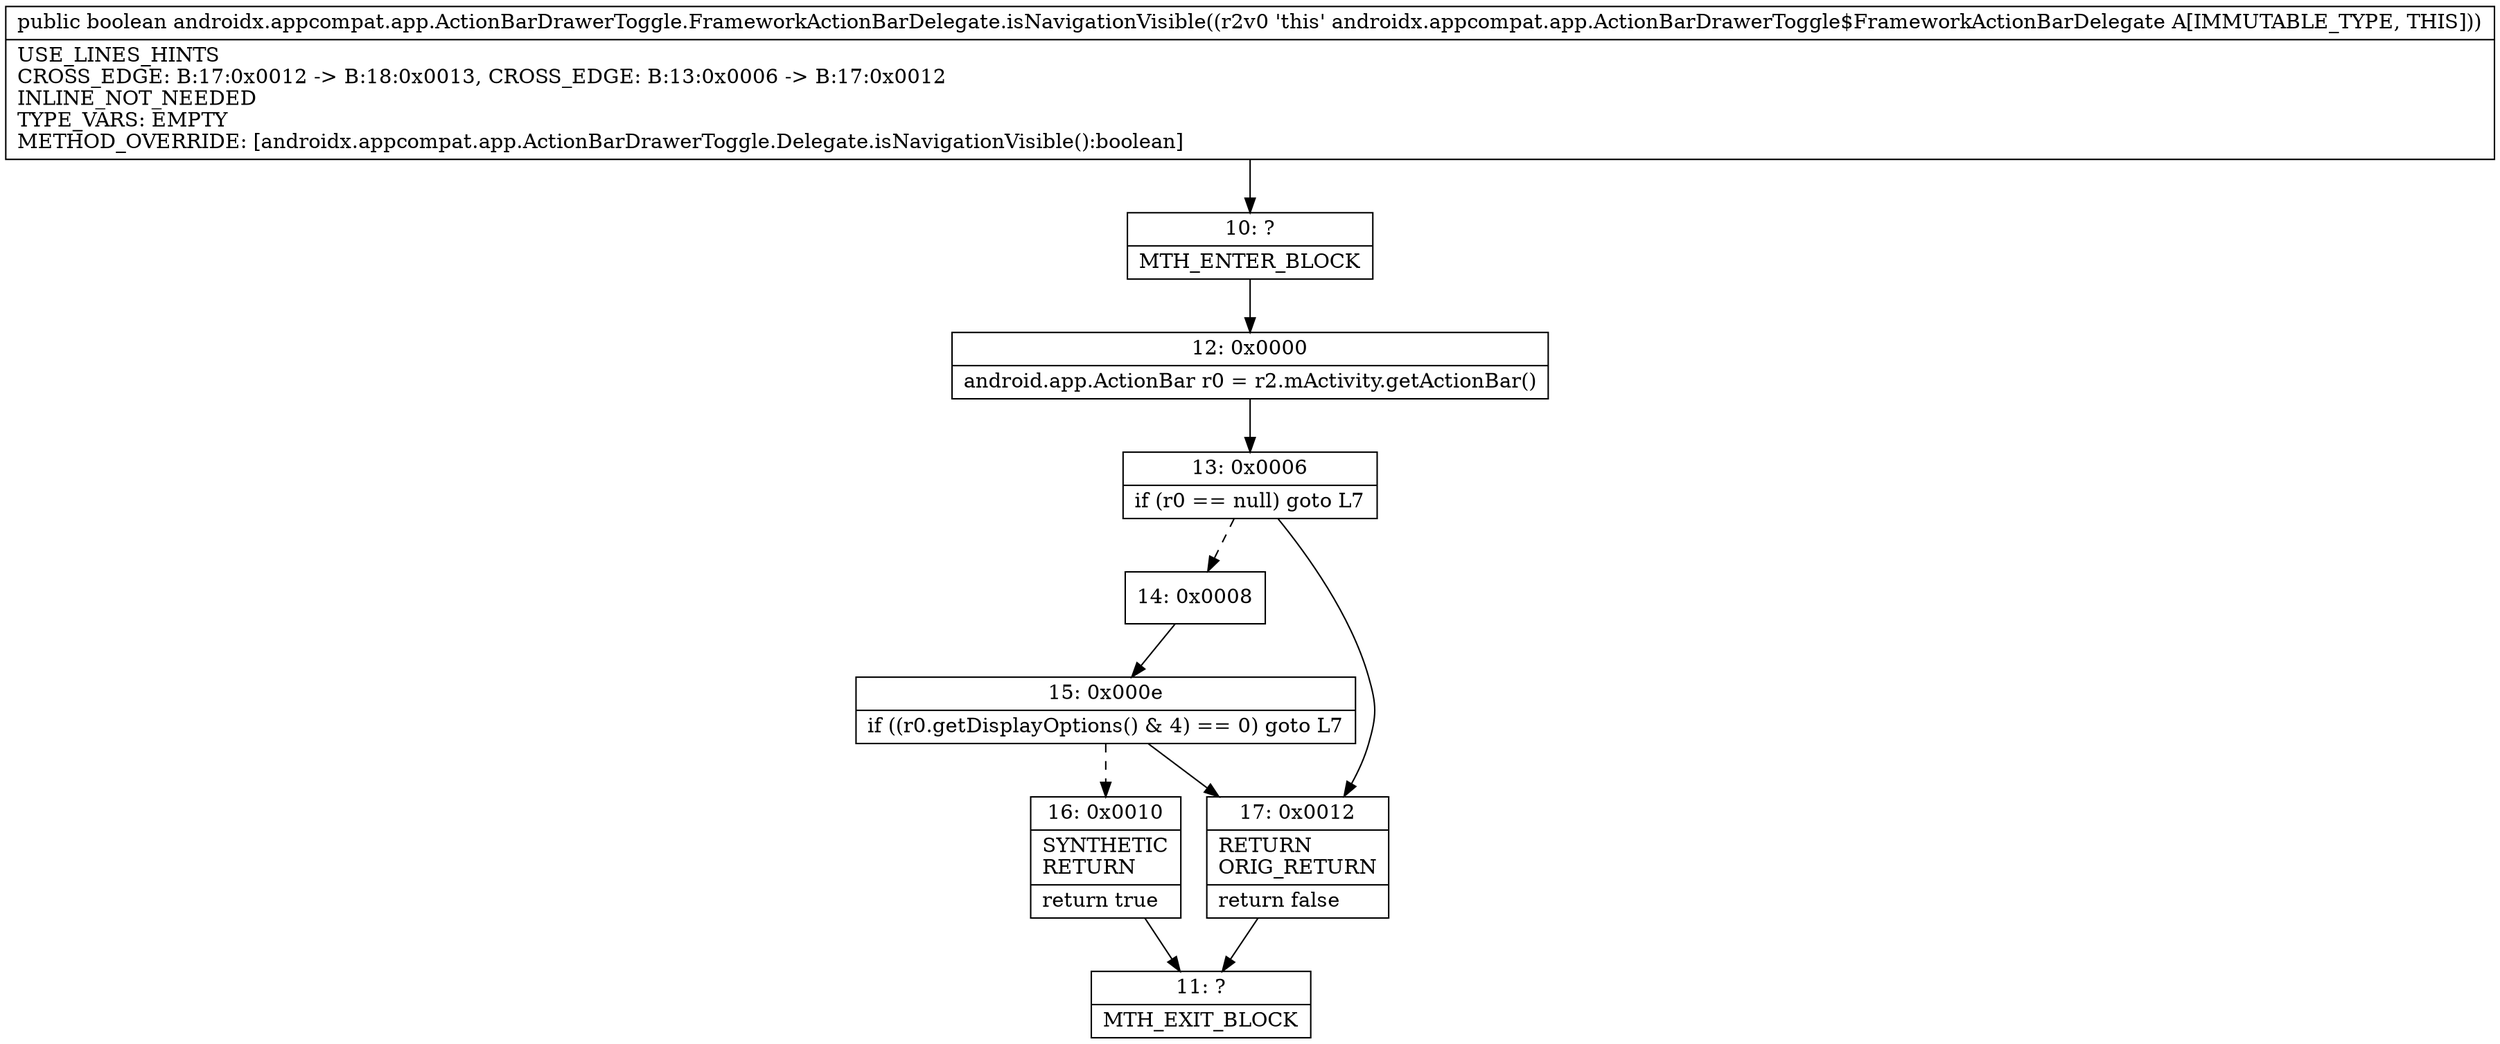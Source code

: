 digraph "CFG forandroidx.appcompat.app.ActionBarDrawerToggle.FrameworkActionBarDelegate.isNavigationVisible()Z" {
Node_10 [shape=record,label="{10\:\ ?|MTH_ENTER_BLOCK\l}"];
Node_12 [shape=record,label="{12\:\ 0x0000|android.app.ActionBar r0 = r2.mActivity.getActionBar()\l}"];
Node_13 [shape=record,label="{13\:\ 0x0006|if (r0 == null) goto L7\l}"];
Node_14 [shape=record,label="{14\:\ 0x0008}"];
Node_15 [shape=record,label="{15\:\ 0x000e|if ((r0.getDisplayOptions() & 4) == 0) goto L7\l}"];
Node_16 [shape=record,label="{16\:\ 0x0010|SYNTHETIC\lRETURN\l|return true\l}"];
Node_11 [shape=record,label="{11\:\ ?|MTH_EXIT_BLOCK\l}"];
Node_17 [shape=record,label="{17\:\ 0x0012|RETURN\lORIG_RETURN\l|return false\l}"];
MethodNode[shape=record,label="{public boolean androidx.appcompat.app.ActionBarDrawerToggle.FrameworkActionBarDelegate.isNavigationVisible((r2v0 'this' androidx.appcompat.app.ActionBarDrawerToggle$FrameworkActionBarDelegate A[IMMUTABLE_TYPE, THIS]))  | USE_LINES_HINTS\lCROSS_EDGE: B:17:0x0012 \-\> B:18:0x0013, CROSS_EDGE: B:13:0x0006 \-\> B:17:0x0012\lINLINE_NOT_NEEDED\lTYPE_VARS: EMPTY\lMETHOD_OVERRIDE: [androidx.appcompat.app.ActionBarDrawerToggle.Delegate.isNavigationVisible():boolean]\l}"];
MethodNode -> Node_10;Node_10 -> Node_12;
Node_12 -> Node_13;
Node_13 -> Node_14[style=dashed];
Node_13 -> Node_17;
Node_14 -> Node_15;
Node_15 -> Node_16[style=dashed];
Node_15 -> Node_17;
Node_16 -> Node_11;
Node_17 -> Node_11;
}

